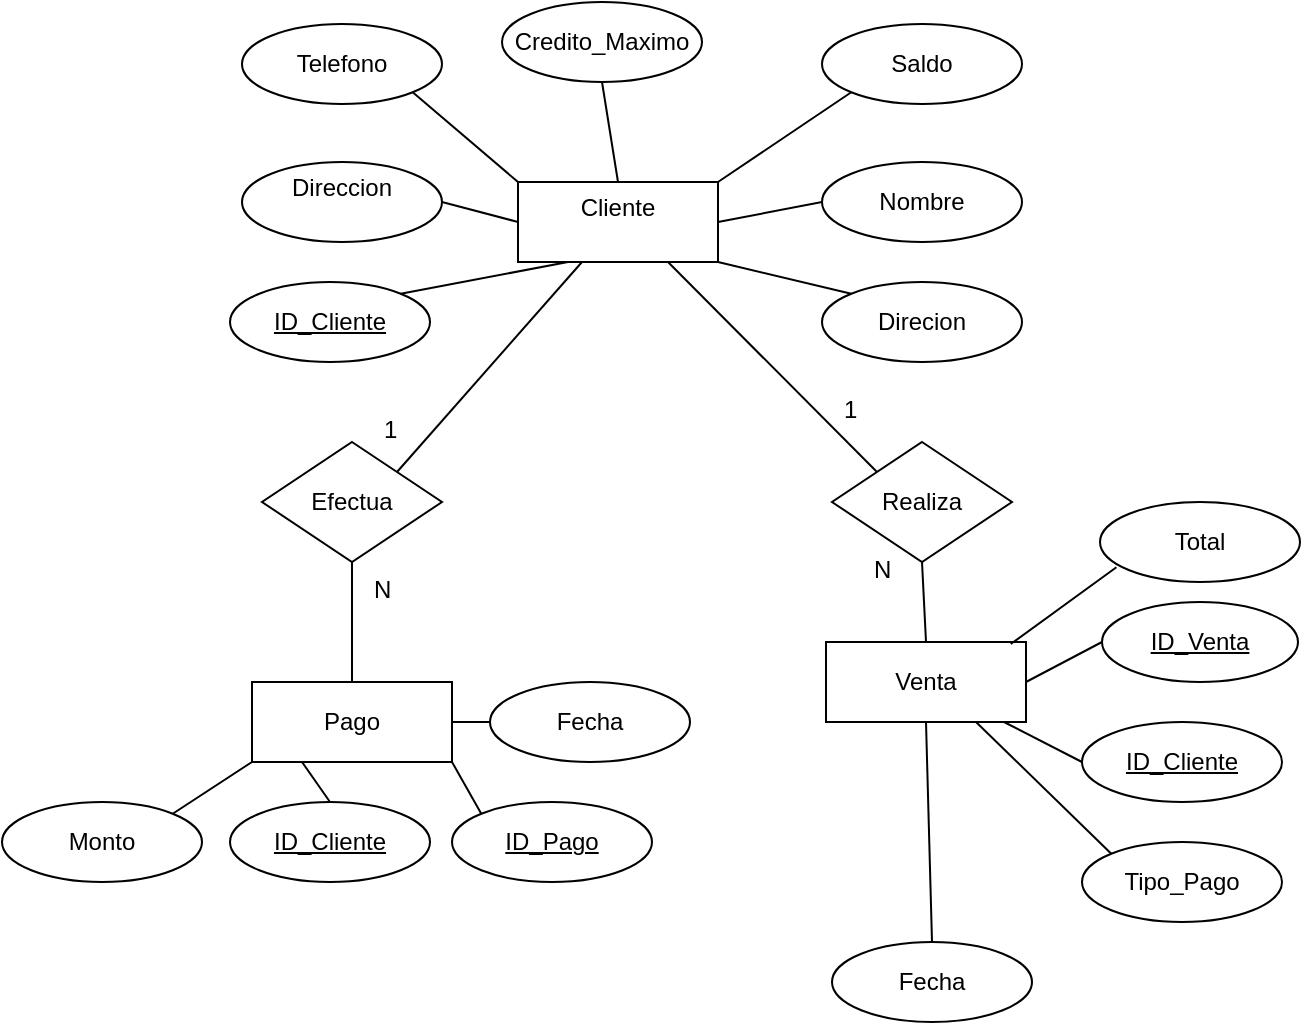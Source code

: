 <mxfile version="26.0.15">
  <diagram name="Page-1" id="g9Gm68W4gXhNJMx40n69">
    <mxGraphModel dx="1050" dy="1657" grid="1" gridSize="10" guides="1" tooltips="1" connect="1" arrows="1" fold="1" page="1" pageScale="1" pageWidth="850" pageHeight="1100" math="0" shadow="0">
      <root>
        <mxCell id="0" />
        <mxCell id="1" parent="0" />
        <mxCell id="vTJhnFbnyQJlAznUNc7g-1" value="Cliente&lt;div&gt;&lt;br&gt;&lt;/div&gt;" style="whiteSpace=wrap;html=1;align=center;" vertex="1" parent="1">
          <mxGeometry x="358" y="50" width="100" height="40" as="geometry" />
        </mxCell>
        <mxCell id="vTJhnFbnyQJlAznUNc7g-2" value="Nombre" style="ellipse;whiteSpace=wrap;html=1;align=center;" vertex="1" parent="1">
          <mxGeometry x="510" y="40" width="100" height="40" as="geometry" />
        </mxCell>
        <mxCell id="vTJhnFbnyQJlAznUNc7g-3" value="ID_Pago" style="ellipse;whiteSpace=wrap;html=1;align=center;fontStyle=4;" vertex="1" parent="1">
          <mxGeometry x="325" y="360" width="100" height="40" as="geometry" />
        </mxCell>
        <mxCell id="vTJhnFbnyQJlAznUNc7g-4" value="Telefono" style="ellipse;whiteSpace=wrap;html=1;align=center;" vertex="1" parent="1">
          <mxGeometry x="220" y="-29" width="100" height="40" as="geometry" />
        </mxCell>
        <mxCell id="vTJhnFbnyQJlAznUNc7g-5" value="Direccion&lt;div&gt;&lt;br&gt;&lt;/div&gt;" style="ellipse;whiteSpace=wrap;html=1;align=center;" vertex="1" parent="1">
          <mxGeometry x="220" y="40" width="100" height="40" as="geometry" />
        </mxCell>
        <mxCell id="vTJhnFbnyQJlAznUNc7g-6" value="Credito_Maximo" style="ellipse;whiteSpace=wrap;html=1;align=center;" vertex="1" parent="1">
          <mxGeometry x="350" y="-40" width="100" height="40" as="geometry" />
        </mxCell>
        <mxCell id="vTJhnFbnyQJlAznUNc7g-7" value="Direcion&lt;span style=&quot;color: rgba(0, 0, 0, 0); font-family: monospace; font-size: 0px; text-align: start; text-wrap-mode: nowrap;&quot;&gt;%3CmxGraphModel%3E%3Croot%3E%3CmxCell%20id%3D%220%22%2F%3E%3CmxCell%20id%3D%221%22%20parent%3D%220%22%2F%3E%3CmxCell%20id%3D%222%22%20value%3D%22Telefono%22%20style%3D%22ellipse%3BwhiteSpace%3Dwrap%3Bhtml%3D1%3Balign%3Dcenter%3B%22%20vertex%3D%221%22%20parent%3D%221%22%3E%3CmxGeometry%20x%3D%22230%22%20y%3D%22340%22%20width%3D%22100%22%20height%3D%2240%22%20as%3D%22geometry%22%2F%3E%3C%2FmxCell%3E%3C%2Froot%3E%3C%2FmxGraphModel%3E&lt;/span&gt;" style="ellipse;whiteSpace=wrap;html=1;align=center;" vertex="1" parent="1">
          <mxGeometry x="510" y="100" width="100" height="40" as="geometry" />
        </mxCell>
        <mxCell id="vTJhnFbnyQJlAznUNc7g-8" value="Saldo" style="ellipse;whiteSpace=wrap;html=1;align=center;" vertex="1" parent="1">
          <mxGeometry x="510" y="-29" width="100" height="40" as="geometry" />
        </mxCell>
        <mxCell id="vTJhnFbnyQJlAznUNc7g-9" value="&lt;div&gt;Pago&lt;/div&gt;" style="whiteSpace=wrap;html=1;align=center;" vertex="1" parent="1">
          <mxGeometry x="225" y="300" width="100" height="40" as="geometry" />
        </mxCell>
        <mxCell id="vTJhnFbnyQJlAznUNc7g-10" value="&lt;div&gt;Venta&lt;/div&gt;" style="whiteSpace=wrap;html=1;align=center;" vertex="1" parent="1">
          <mxGeometry x="512" y="280" width="100" height="40" as="geometry" />
        </mxCell>
        <mxCell id="vTJhnFbnyQJlAznUNc7g-11" value="Realiza" style="shape=rhombus;perimeter=rhombusPerimeter;whiteSpace=wrap;html=1;align=center;" vertex="1" parent="1">
          <mxGeometry x="515" y="180" width="90" height="60" as="geometry" />
        </mxCell>
        <mxCell id="vTJhnFbnyQJlAznUNc7g-12" value="Efectua" style="shape=rhombus;perimeter=rhombusPerimeter;whiteSpace=wrap;html=1;align=center;" vertex="1" parent="1">
          <mxGeometry x="230" y="180" width="90" height="60" as="geometry" />
        </mxCell>
        <mxCell id="vTJhnFbnyQJlAznUNc7g-13" value="ID_Cliente" style="ellipse;whiteSpace=wrap;html=1;align=center;fontStyle=4;" vertex="1" parent="1">
          <mxGeometry x="214" y="100" width="100" height="40" as="geometry" />
        </mxCell>
        <mxCell id="vTJhnFbnyQJlAznUNc7g-14" value="ID_Cliente" style="ellipse;whiteSpace=wrap;html=1;align=center;fontStyle=4;" vertex="1" parent="1">
          <mxGeometry x="214" y="360" width="100" height="40" as="geometry" />
        </mxCell>
        <mxCell id="vTJhnFbnyQJlAznUNc7g-15" value="&lt;div&gt;Monto&lt;span style=&quot;color: rgba(0, 0, 0, 0); font-family: monospace; font-size: 0px; text-align: start; text-wrap-mode: nowrap; background-color: transparent;&quot;&gt;%3CmxGraphModel%3E%3Croot%3E%3CmxCell%20id%3D%220%22%2F%3E%3CmxCell%20id%3D%221%22%20parent%3D%220%22%2F%3E%3CmxCell%20id%3D%222%22%20value%3D%22Direccion%26lt%3Bdiv%26gt%3B%26lt%3Bbr%26gt%3B%26lt%3B%2Fdiv%26gt%3B%22%20style%3D%22ellipse%3BwhiteSpace%3Dwrap%3Bhtml%3D1%3Balign%3Dcenter%3B%22%20vertex%3D%221%22%20parent%3D%221%22%3E%3CmxGeometry%20x%3D%22220%22%20y%3D%2240%22%20width%3D%22100%22%20height%3D%2240%22%20as%3D%22geometry%22%2F%3E%3C%2FmxCell%3E%3C%2Froot%3E%3C%2FmxGraphModel%3E&lt;/span&gt;&lt;/div&gt;" style="ellipse;whiteSpace=wrap;html=1;align=center;" vertex="1" parent="1">
          <mxGeometry x="100" y="360" width="100" height="40" as="geometry" />
        </mxCell>
        <mxCell id="vTJhnFbnyQJlAznUNc7g-16" value="&lt;div&gt;Fecha&lt;/div&gt;" style="ellipse;whiteSpace=wrap;html=1;align=center;" vertex="1" parent="1">
          <mxGeometry x="344" y="300" width="100" height="40" as="geometry" />
        </mxCell>
        <mxCell id="vTJhnFbnyQJlAznUNc7g-17" value="ID_Venta" style="ellipse;whiteSpace=wrap;html=1;align=center;fontStyle=4;" vertex="1" parent="1">
          <mxGeometry x="650" y="260" width="98" height="40" as="geometry" />
        </mxCell>
        <mxCell id="vTJhnFbnyQJlAznUNc7g-20" value="ID_Cliente" style="ellipse;whiteSpace=wrap;html=1;align=center;fontStyle=4;" vertex="1" parent="1">
          <mxGeometry x="640" y="320" width="100" height="40" as="geometry" />
        </mxCell>
        <mxCell id="vTJhnFbnyQJlAznUNc7g-21" value="Fecha&lt;span style=&quot;color: rgba(0, 0, 0, 0); font-family: monospace; font-size: 0px; text-align: start; text-wrap-mode: nowrap;&quot;&gt;%3CmxGraphModel%3E%3Croot%3E%3CmxCell%20id%3D%220%22%2F%3E%3CmxCell%20id%3D%221%22%20parent%3D%220%22%2F%3E%3CmxCell%20id%3D%222%22%20value%3D%22Direcion%26lt%3Bspan%20style%3D%26quot%3Bcolor%3A%20rgba(0%2C%200%2C%200%2C%200)%3B%20font-family%3A%20monospace%3B%20font-size%3A%200px%3B%20text-align%3A%20start%3B%20text-wrap-mode%3A%20nowrap%3B%26quot%3B%26gt%3B%253CmxGraphModel%253E%253Croot%253E%253CmxCell%2520id%253D%25220%2522%252F%253E%253CmxCell%2520id%253D%25221%2522%2520parent%253D%25220%2522%252F%253E%253CmxCell%2520id%253D%25222%2522%2520value%253D%2522Telefono%2522%2520style%253D%2522ellipse%253BwhiteSpace%253Dwrap%253Bhtml%253D1%253Balign%253Dcenter%253B%2522%2520vertex%253D%25221%2522%2520parent%253D%25221%2522%253E%253CmxGeometry%2520x%253D%2522230%2522%2520y%253D%2522340%2522%2520width%253D%2522100%2522%2520height%253D%252240%2522%2520as%253D%2522geometry%2522%252F%253E%253C%252FmxCell%253E%253C%252Froot%253E%253C%252FmxGraphModel%253E%26lt%3B%2Fspan%26gt%3B%22%20style%3D%22ellipse%3BwhiteSpace%3Dwrap%3Bhtml%3D1%3Balign%3Dcenter%3B%22%20vertex%3D%221%22%20parent%3D%221%22%3E%3CmxGeometry%20x%3D%22510%22%20y%3D%22100%22%20width%3D%22100%22%20height%3D%2240%22%20as%3D%22geometry%22%2F%3E%3C%2FmxCell%3E%3C%2Froot%3E%3C%2FmxGraphModel%3E&lt;/span&gt;" style="ellipse;whiteSpace=wrap;html=1;align=center;" vertex="1" parent="1">
          <mxGeometry x="515" y="430" width="100" height="40" as="geometry" />
        </mxCell>
        <mxCell id="vTJhnFbnyQJlAznUNc7g-22" value="Total" style="ellipse;whiteSpace=wrap;html=1;align=center;" vertex="1" parent="1">
          <mxGeometry x="649" y="210" width="100" height="40" as="geometry" />
        </mxCell>
        <mxCell id="vTJhnFbnyQJlAznUNc7g-23" value="Tipo_Pago" style="ellipse;whiteSpace=wrap;html=1;align=center;" vertex="1" parent="1">
          <mxGeometry x="640" y="380" width="100" height="40" as="geometry" />
        </mxCell>
        <mxCell id="vTJhnFbnyQJlAznUNc7g-24" value="" style="endArrow=none;html=1;rounded=0;entryX=1;entryY=1;entryDx=0;entryDy=0;exitX=0;exitY=0;exitDx=0;exitDy=0;" edge="1" parent="1" source="vTJhnFbnyQJlAznUNc7g-1" target="vTJhnFbnyQJlAznUNc7g-4">
          <mxGeometry width="50" height="50" relative="1" as="geometry">
            <mxPoint x="520" y="230" as="sourcePoint" />
            <mxPoint x="570" y="180" as="targetPoint" />
          </mxGeometry>
        </mxCell>
        <mxCell id="vTJhnFbnyQJlAznUNc7g-26" value="" style="endArrow=none;html=1;rounded=0;entryX=0.5;entryY=1;entryDx=0;entryDy=0;exitX=0.5;exitY=0;exitDx=0;exitDy=0;" edge="1" parent="1" source="vTJhnFbnyQJlAznUNc7g-1" target="vTJhnFbnyQJlAznUNc7g-6">
          <mxGeometry width="50" height="50" relative="1" as="geometry">
            <mxPoint x="360" y="60" as="sourcePoint" />
            <mxPoint x="315" y="15" as="targetPoint" />
          </mxGeometry>
        </mxCell>
        <mxCell id="vTJhnFbnyQJlAznUNc7g-27" value="" style="endArrow=none;html=1;rounded=0;entryX=0;entryY=1;entryDx=0;entryDy=0;exitX=1;exitY=0;exitDx=0;exitDy=0;" edge="1" parent="1" source="vTJhnFbnyQJlAznUNc7g-1" target="vTJhnFbnyQJlAznUNc7g-8">
          <mxGeometry width="50" height="50" relative="1" as="geometry">
            <mxPoint x="525" y="70" as="sourcePoint" />
            <mxPoint x="480" y="25" as="targetPoint" />
          </mxGeometry>
        </mxCell>
        <mxCell id="vTJhnFbnyQJlAznUNc7g-28" value="" style="endArrow=none;html=1;rounded=0;entryX=0;entryY=0.5;entryDx=0;entryDy=0;exitX=1;exitY=0.5;exitDx=0;exitDy=0;" edge="1" parent="1" source="vTJhnFbnyQJlAznUNc7g-1" target="vTJhnFbnyQJlAznUNc7g-2">
          <mxGeometry width="50" height="50" relative="1" as="geometry">
            <mxPoint x="380" y="80" as="sourcePoint" />
            <mxPoint x="335" y="35" as="targetPoint" />
          </mxGeometry>
        </mxCell>
        <mxCell id="vTJhnFbnyQJlAznUNc7g-29" value="" style="endArrow=none;html=1;rounded=0;entryX=1;entryY=0.5;entryDx=0;entryDy=0;exitX=0;exitY=0.5;exitDx=0;exitDy=0;" edge="1" parent="1" source="vTJhnFbnyQJlAznUNc7g-1" target="vTJhnFbnyQJlAznUNc7g-5">
          <mxGeometry width="50" height="50" relative="1" as="geometry">
            <mxPoint x="350" y="70" as="sourcePoint" />
            <mxPoint x="345" y="45" as="targetPoint" />
          </mxGeometry>
        </mxCell>
        <mxCell id="vTJhnFbnyQJlAznUNc7g-30" value="" style="endArrow=none;html=1;rounded=0;entryX=1;entryY=0;entryDx=0;entryDy=0;exitX=0.25;exitY=1;exitDx=0;exitDy=0;" edge="1" parent="1" source="vTJhnFbnyQJlAznUNc7g-1" target="vTJhnFbnyQJlAznUNc7g-13">
          <mxGeometry width="50" height="50" relative="1" as="geometry">
            <mxPoint x="400" y="100" as="sourcePoint" />
            <mxPoint x="355" y="55" as="targetPoint" />
          </mxGeometry>
        </mxCell>
        <mxCell id="vTJhnFbnyQJlAznUNc7g-31" value="" style="endArrow=none;html=1;rounded=0;entryX=1;entryY=1;entryDx=0;entryDy=0;exitX=0;exitY=0;exitDx=0;exitDy=0;" edge="1" parent="1" source="vTJhnFbnyQJlAznUNc7g-7" target="vTJhnFbnyQJlAznUNc7g-1">
          <mxGeometry width="50" height="50" relative="1" as="geometry">
            <mxPoint x="410" y="110" as="sourcePoint" />
            <mxPoint x="365" y="65" as="targetPoint" />
          </mxGeometry>
        </mxCell>
        <mxCell id="vTJhnFbnyQJlAznUNc7g-32" value="" style="endArrow=none;html=1;rounded=0;exitX=1;exitY=0;exitDx=0;exitDy=0;" edge="1" parent="1" source="vTJhnFbnyQJlAznUNc7g-12">
          <mxGeometry width="50" height="50" relative="1" as="geometry">
            <mxPoint x="420" y="120" as="sourcePoint" />
            <mxPoint x="390" y="90" as="targetPoint" />
          </mxGeometry>
        </mxCell>
        <mxCell id="vTJhnFbnyQJlAznUNc7g-33" value="" style="endArrow=none;html=1;rounded=0;entryX=0.75;entryY=1;entryDx=0;entryDy=0;exitX=0;exitY=0;exitDx=0;exitDy=0;" edge="1" parent="1" source="vTJhnFbnyQJlAznUNc7g-11" target="vTJhnFbnyQJlAznUNc7g-1">
          <mxGeometry width="50" height="50" relative="1" as="geometry">
            <mxPoint x="430" y="130" as="sourcePoint" />
            <mxPoint x="385" y="85" as="targetPoint" />
          </mxGeometry>
        </mxCell>
        <mxCell id="vTJhnFbnyQJlAznUNc7g-34" value="" style="endArrow=none;html=1;rounded=0;entryX=0.5;entryY=1;entryDx=0;entryDy=0;exitX=0.5;exitY=0;exitDx=0;exitDy=0;" edge="1" parent="1" source="vTJhnFbnyQJlAznUNc7g-9" target="vTJhnFbnyQJlAznUNc7g-12">
          <mxGeometry width="50" height="50" relative="1" as="geometry">
            <mxPoint x="440" y="140" as="sourcePoint" />
            <mxPoint x="395" y="95" as="targetPoint" />
          </mxGeometry>
        </mxCell>
        <mxCell id="vTJhnFbnyQJlAznUNc7g-35" value="" style="endArrow=none;html=1;rounded=0;entryX=0.5;entryY=1;entryDx=0;entryDy=0;exitX=0.5;exitY=0;exitDx=0;exitDy=0;" edge="1" parent="1" source="vTJhnFbnyQJlAznUNc7g-10" target="vTJhnFbnyQJlAznUNc7g-11">
          <mxGeometry width="50" height="50" relative="1" as="geometry">
            <mxPoint x="450" y="150" as="sourcePoint" />
            <mxPoint x="405" y="105" as="targetPoint" />
          </mxGeometry>
        </mxCell>
        <mxCell id="vTJhnFbnyQJlAznUNc7g-36" value="" style="endArrow=none;html=1;rounded=0;entryX=0.924;entryY=0.025;entryDx=0;entryDy=0;exitX=0.082;exitY=0.815;exitDx=0;exitDy=0;entryPerimeter=0;exitPerimeter=0;" edge="1" parent="1" source="vTJhnFbnyQJlAznUNc7g-22" target="vTJhnFbnyQJlAznUNc7g-10">
          <mxGeometry width="50" height="50" relative="1" as="geometry">
            <mxPoint x="460" y="160" as="sourcePoint" />
            <mxPoint x="415" y="115" as="targetPoint" />
          </mxGeometry>
        </mxCell>
        <mxCell id="vTJhnFbnyQJlAznUNc7g-39" value="" style="endArrow=none;html=1;rounded=0;entryX=1;entryY=0.5;entryDx=0;entryDy=0;exitX=0;exitY=0.5;exitDx=0;exitDy=0;" edge="1" parent="1" source="vTJhnFbnyQJlAznUNc7g-17" target="vTJhnFbnyQJlAznUNc7g-10">
          <mxGeometry width="50" height="50" relative="1" as="geometry">
            <mxPoint x="470" y="170" as="sourcePoint" />
            <mxPoint x="425" y="125" as="targetPoint" />
          </mxGeometry>
        </mxCell>
        <mxCell id="vTJhnFbnyQJlAznUNc7g-40" value="" style="endArrow=none;html=1;rounded=0;exitX=0;exitY=0.5;exitDx=0;exitDy=0;" edge="1" parent="1" source="vTJhnFbnyQJlAznUNc7g-20" target="vTJhnFbnyQJlAznUNc7g-10">
          <mxGeometry width="50" height="50" relative="1" as="geometry">
            <mxPoint x="480" y="180" as="sourcePoint" />
            <mxPoint x="435" y="135" as="targetPoint" />
          </mxGeometry>
        </mxCell>
        <mxCell id="vTJhnFbnyQJlAznUNc7g-41" value="" style="endArrow=none;html=1;rounded=0;entryX=0;entryY=0;entryDx=0;entryDy=0;exitX=0.75;exitY=1;exitDx=0;exitDy=0;" edge="1" parent="1" source="vTJhnFbnyQJlAznUNc7g-10" target="vTJhnFbnyQJlAznUNc7g-23">
          <mxGeometry width="50" height="50" relative="1" as="geometry">
            <mxPoint x="490" y="190" as="sourcePoint" />
            <mxPoint x="445" y="145" as="targetPoint" />
          </mxGeometry>
        </mxCell>
        <mxCell id="vTJhnFbnyQJlAznUNc7g-42" value="" style="endArrow=none;html=1;rounded=0;entryX=0.5;entryY=0;entryDx=0;entryDy=0;exitX=0.5;exitY=1;exitDx=0;exitDy=0;" edge="1" parent="1" source="vTJhnFbnyQJlAznUNc7g-10" target="vTJhnFbnyQJlAznUNc7g-21">
          <mxGeometry width="50" height="50" relative="1" as="geometry">
            <mxPoint x="500" y="200" as="sourcePoint" />
            <mxPoint x="455" y="155" as="targetPoint" />
          </mxGeometry>
        </mxCell>
        <mxCell id="vTJhnFbnyQJlAznUNc7g-45" value="N" style="text;strokeColor=none;fillColor=none;spacingLeft=4;spacingRight=4;overflow=hidden;rotatable=0;points=[[0,0.5],[1,0.5]];portConstraint=eastwest;fontSize=12;whiteSpace=wrap;html=1;" vertex="1" parent="1">
          <mxGeometry x="280" y="240" width="40" height="30" as="geometry" />
        </mxCell>
        <mxCell id="vTJhnFbnyQJlAznUNc7g-46" value="1" style="text;strokeColor=none;fillColor=none;spacingLeft=4;spacingRight=4;overflow=hidden;rotatable=0;points=[[0,0.5],[1,0.5]];portConstraint=eastwest;fontSize=12;whiteSpace=wrap;html=1;" vertex="1" parent="1">
          <mxGeometry x="285" y="160" width="40" height="30" as="geometry" />
        </mxCell>
        <mxCell id="vTJhnFbnyQJlAznUNc7g-48" value="1" style="text;strokeColor=none;fillColor=none;spacingLeft=4;spacingRight=4;overflow=hidden;rotatable=0;points=[[0,0.5],[1,0.5]];portConstraint=eastwest;fontSize=12;whiteSpace=wrap;html=1;" vertex="1" parent="1">
          <mxGeometry x="515" y="150" width="40" height="30" as="geometry" />
        </mxCell>
        <mxCell id="vTJhnFbnyQJlAznUNc7g-49" value="N" style="text;strokeColor=none;fillColor=none;spacingLeft=4;spacingRight=4;overflow=hidden;rotatable=0;points=[[0,0.5],[1,0.5]];portConstraint=eastwest;fontSize=12;whiteSpace=wrap;html=1;" vertex="1" parent="1">
          <mxGeometry x="530" y="230" width="40" height="30" as="geometry" />
        </mxCell>
        <mxCell id="vTJhnFbnyQJlAznUNc7g-50" value="" style="endArrow=none;html=1;rounded=0;entryX=0;entryY=1;entryDx=0;entryDy=0;exitX=1;exitY=0;exitDx=0;exitDy=0;" edge="1" parent="1" source="vTJhnFbnyQJlAznUNc7g-15" target="vTJhnFbnyQJlAznUNc7g-9">
          <mxGeometry width="50" height="50" relative="1" as="geometry">
            <mxPoint x="285" y="310" as="sourcePoint" />
            <mxPoint x="285" y="250" as="targetPoint" />
          </mxGeometry>
        </mxCell>
        <mxCell id="vTJhnFbnyQJlAznUNc7g-51" value="" style="endArrow=none;html=1;rounded=0;entryX=0.5;entryY=0;entryDx=0;entryDy=0;exitX=0.25;exitY=1;exitDx=0;exitDy=0;" edge="1" parent="1" source="vTJhnFbnyQJlAznUNc7g-9" target="vTJhnFbnyQJlAznUNc7g-14">
          <mxGeometry width="50" height="50" relative="1" as="geometry">
            <mxPoint x="295" y="320" as="sourcePoint" />
            <mxPoint x="295" y="260" as="targetPoint" />
          </mxGeometry>
        </mxCell>
        <mxCell id="vTJhnFbnyQJlAznUNc7g-52" value="" style="endArrow=none;html=1;rounded=0;entryX=1;entryY=1;entryDx=0;entryDy=0;exitX=0;exitY=0;exitDx=0;exitDy=0;" edge="1" parent="1" source="vTJhnFbnyQJlAznUNc7g-3" target="vTJhnFbnyQJlAznUNc7g-9">
          <mxGeometry width="50" height="50" relative="1" as="geometry">
            <mxPoint x="305" y="330" as="sourcePoint" />
            <mxPoint x="305" y="270" as="targetPoint" />
          </mxGeometry>
        </mxCell>
        <mxCell id="vTJhnFbnyQJlAznUNc7g-53" value="" style="endArrow=none;html=1;rounded=0;entryX=0;entryY=0.5;entryDx=0;entryDy=0;exitX=1;exitY=0.5;exitDx=0;exitDy=0;" edge="1" parent="1" source="vTJhnFbnyQJlAznUNc7g-9" target="vTJhnFbnyQJlAznUNc7g-16">
          <mxGeometry width="50" height="50" relative="1" as="geometry">
            <mxPoint x="315" y="340" as="sourcePoint" />
            <mxPoint x="315" y="280" as="targetPoint" />
          </mxGeometry>
        </mxCell>
      </root>
    </mxGraphModel>
  </diagram>
</mxfile>
